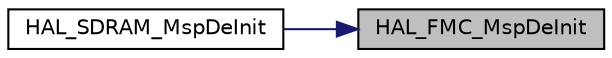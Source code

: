 digraph "HAL_FMC_MspDeInit"
{
 // LATEX_PDF_SIZE
  edge [fontname="Helvetica",fontsize="10",labelfontname="Helvetica",labelfontsize="10"];
  node [fontname="Helvetica",fontsize="10",shape=record];
  rankdir="RL";
  Node1 [label="HAL_FMC_MspDeInit",height=0.2,width=0.4,color="black", fillcolor="grey75", style="filled", fontcolor="black",tooltip=" "];
  Node1 -> Node2 [dir="back",color="midnightblue",fontsize="10",style="solid",fontname="Helvetica"];
  Node2 [label="HAL_SDRAM_MspDeInit",height=0.2,width=0.4,color="black", fillcolor="white", style="filled",URL="$fmc_8c.html#a6a8323429d43c392011579aef9bb795f",tooltip=" "];
}
